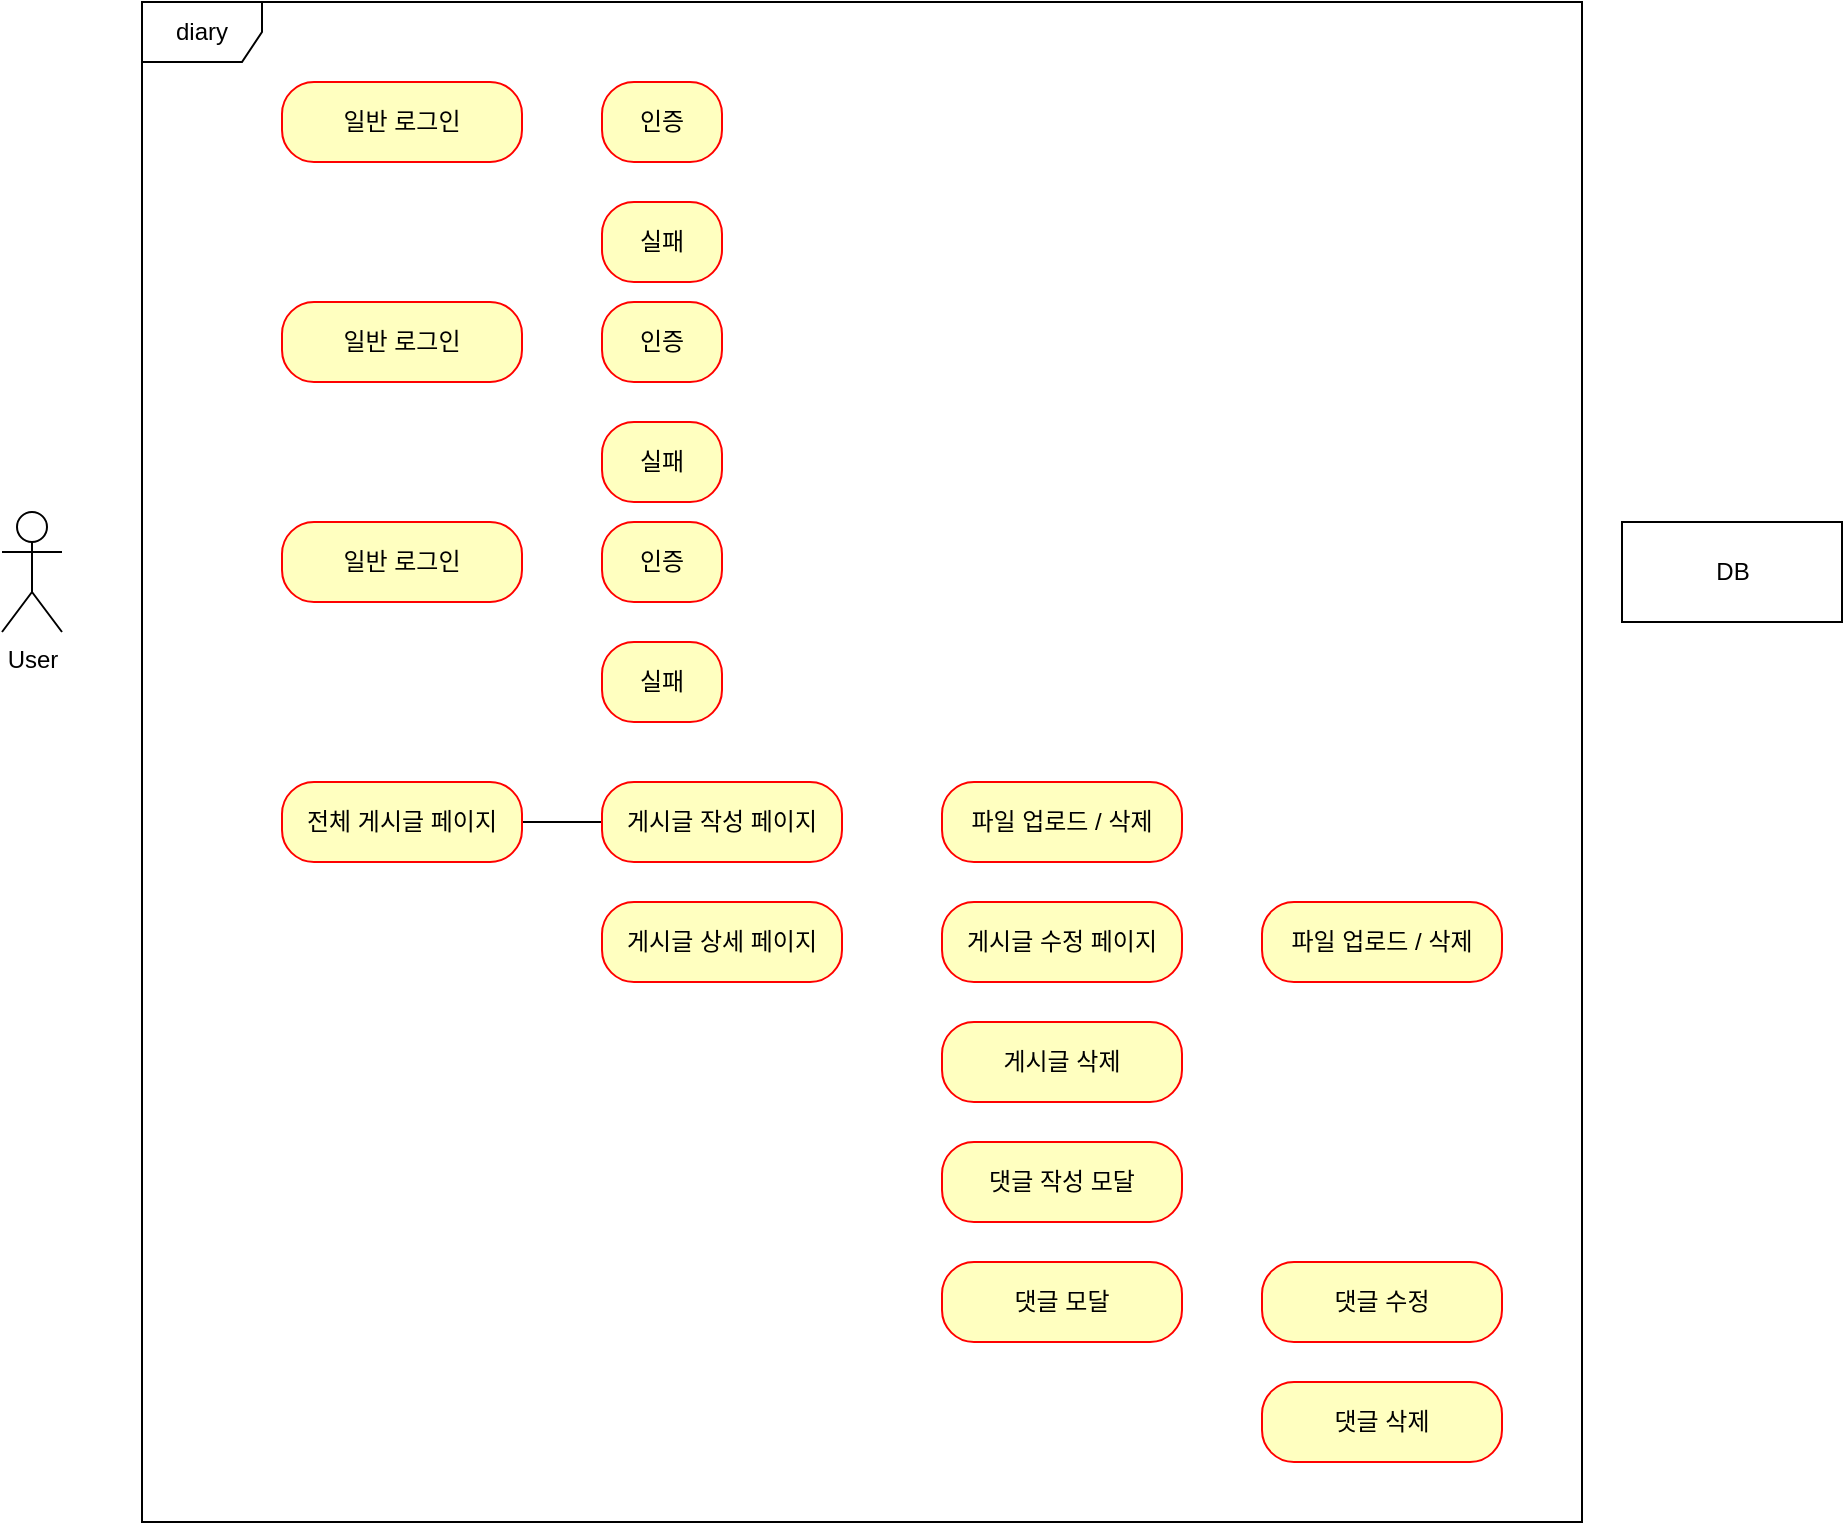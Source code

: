 <mxfile version="20.7.4" type="github">
  <diagram name="Page-1" id="b5b7bab2-c9e2-2cf4-8b2a-24fd1a2a6d21">
    <mxGraphModel dx="1434" dy="796" grid="1" gridSize="10" guides="1" tooltips="1" connect="1" arrows="1" fold="1" page="1" pageScale="1" pageWidth="827" pageHeight="1169" background="none" math="0" shadow="0">
      <root>
        <mxCell id="0" />
        <mxCell id="1" parent="0" />
        <mxCell id="xGqPFUqoX8PCgH0FYK4Y-1" value="diary" style="shape=umlFrame;whiteSpace=wrap;html=1;" vertex="1" parent="1">
          <mxGeometry x="180" y="90" width="720" height="760" as="geometry" />
        </mxCell>
        <mxCell id="xGqPFUqoX8PCgH0FYK4Y-2" value="DB" style="html=1;" vertex="1" parent="1">
          <mxGeometry x="920" y="350" width="110" height="50" as="geometry" />
        </mxCell>
        <mxCell id="xGqPFUqoX8PCgH0FYK4Y-3" value="User" style="shape=umlActor;verticalLabelPosition=bottom;verticalAlign=top;html=1;" vertex="1" parent="1">
          <mxGeometry x="110" y="345" width="30" height="60" as="geometry" />
        </mxCell>
        <mxCell id="xGqPFUqoX8PCgH0FYK4Y-6" value="일반 로그인" style="rounded=1;whiteSpace=wrap;html=1;arcSize=40;fontColor=#000000;fillColor=#ffffc0;strokeColor=#ff0000;" vertex="1" parent="1">
          <mxGeometry x="250" y="130" width="120" height="40" as="geometry" />
        </mxCell>
        <mxCell id="xGqPFUqoX8PCgH0FYK4Y-42" value="" style="edgeStyle=orthogonalEdgeStyle;rounded=0;orthogonalLoop=1;jettySize=auto;html=1;endArrow=none;endFill=0;" edge="1" parent="1" source="xGqPFUqoX8PCgH0FYK4Y-10" target="xGqPFUqoX8PCgH0FYK4Y-12">
          <mxGeometry relative="1" as="geometry" />
        </mxCell>
        <mxCell id="xGqPFUqoX8PCgH0FYK4Y-10" value="전체 게시글 페이지" style="rounded=1;whiteSpace=wrap;html=1;arcSize=40;fontColor=#000000;fillColor=#ffffc0;strokeColor=#ff0000;" vertex="1" parent="1">
          <mxGeometry x="250" y="480" width="120" height="40" as="geometry" />
        </mxCell>
        <mxCell id="xGqPFUqoX8PCgH0FYK4Y-11" value="게시글 상세 페이지" style="rounded=1;whiteSpace=wrap;html=1;arcSize=40;fontColor=#000000;fillColor=#ffffc0;strokeColor=#ff0000;" vertex="1" parent="1">
          <mxGeometry x="410" y="540" width="120" height="40" as="geometry" />
        </mxCell>
        <mxCell id="xGqPFUqoX8PCgH0FYK4Y-12" value="게시글 작성 페이지" style="rounded=1;whiteSpace=wrap;html=1;arcSize=40;fontColor=#000000;fillColor=#ffffc0;strokeColor=#ff0000;" vertex="1" parent="1">
          <mxGeometry x="410" y="480" width="120" height="40" as="geometry" />
        </mxCell>
        <mxCell id="xGqPFUqoX8PCgH0FYK4Y-13" value="게시글 수정 페이지" style="rounded=1;whiteSpace=wrap;html=1;arcSize=40;fontColor=#000000;fillColor=#ffffc0;strokeColor=#ff0000;" vertex="1" parent="1">
          <mxGeometry x="580" y="540" width="120" height="40" as="geometry" />
        </mxCell>
        <mxCell id="xGqPFUqoX8PCgH0FYK4Y-14" value="게시글 삭제" style="rounded=1;whiteSpace=wrap;html=1;arcSize=40;fontColor=#000000;fillColor=#ffffc0;strokeColor=#ff0000;" vertex="1" parent="1">
          <mxGeometry x="580" y="600" width="120" height="40" as="geometry" />
        </mxCell>
        <mxCell id="xGqPFUqoX8PCgH0FYK4Y-15" value="댓글 작성 모달" style="rounded=1;whiteSpace=wrap;html=1;arcSize=40;fontColor=#000000;fillColor=#ffffc0;strokeColor=#ff0000;" vertex="1" parent="1">
          <mxGeometry x="580" y="660" width="120" height="40" as="geometry" />
        </mxCell>
        <mxCell id="xGqPFUqoX8PCgH0FYK4Y-16" value="댓글 모달" style="rounded=1;whiteSpace=wrap;html=1;arcSize=40;fontColor=#000000;fillColor=#ffffc0;strokeColor=#ff0000;" vertex="1" parent="1">
          <mxGeometry x="580" y="720" width="120" height="40" as="geometry" />
        </mxCell>
        <mxCell id="xGqPFUqoX8PCgH0FYK4Y-17" value="댓글 수정" style="rounded=1;whiteSpace=wrap;html=1;arcSize=40;fontColor=#000000;fillColor=#ffffc0;strokeColor=#ff0000;" vertex="1" parent="1">
          <mxGeometry x="740" y="720" width="120" height="40" as="geometry" />
        </mxCell>
        <mxCell id="xGqPFUqoX8PCgH0FYK4Y-18" value="댓글 삭제" style="rounded=1;whiteSpace=wrap;html=1;arcSize=40;fontColor=#000000;fillColor=#ffffc0;strokeColor=#ff0000;" vertex="1" parent="1">
          <mxGeometry x="740" y="780" width="120" height="40" as="geometry" />
        </mxCell>
        <mxCell id="xGqPFUqoX8PCgH0FYK4Y-19" value="파일 업로드 / 삭제" style="rounded=1;whiteSpace=wrap;html=1;arcSize=40;fontColor=#000000;fillColor=#ffffc0;strokeColor=#ff0000;" vertex="1" parent="1">
          <mxGeometry x="580" y="480" width="120" height="40" as="geometry" />
        </mxCell>
        <mxCell id="xGqPFUqoX8PCgH0FYK4Y-20" value="파일 업로드 / 삭제" style="rounded=1;whiteSpace=wrap;html=1;arcSize=40;fontColor=#000000;fillColor=#ffffc0;strokeColor=#ff0000;" vertex="1" parent="1">
          <mxGeometry x="740" y="540" width="120" height="40" as="geometry" />
        </mxCell>
        <mxCell id="xGqPFUqoX8PCgH0FYK4Y-22" value="인증" style="rounded=1;whiteSpace=wrap;html=1;arcSize=40;fontColor=#000000;fillColor=#ffffc0;strokeColor=#ff0000;" vertex="1" parent="1">
          <mxGeometry x="410" y="130" width="60" height="40" as="geometry" />
        </mxCell>
        <mxCell id="xGqPFUqoX8PCgH0FYK4Y-23" value="실패" style="rounded=1;whiteSpace=wrap;html=1;arcSize=40;fontColor=#000000;fillColor=#ffffc0;strokeColor=#ff0000;" vertex="1" parent="1">
          <mxGeometry x="410" y="190" width="60" height="40" as="geometry" />
        </mxCell>
        <mxCell id="xGqPFUqoX8PCgH0FYK4Y-24" value="일반 로그인" style="rounded=1;whiteSpace=wrap;html=1;arcSize=40;fontColor=#000000;fillColor=#ffffc0;strokeColor=#ff0000;" vertex="1" parent="1">
          <mxGeometry x="250" y="240" width="120" height="40" as="geometry" />
        </mxCell>
        <mxCell id="xGqPFUqoX8PCgH0FYK4Y-25" value="인증" style="rounded=1;whiteSpace=wrap;html=1;arcSize=40;fontColor=#000000;fillColor=#ffffc0;strokeColor=#ff0000;" vertex="1" parent="1">
          <mxGeometry x="410" y="240" width="60" height="40" as="geometry" />
        </mxCell>
        <mxCell id="xGqPFUqoX8PCgH0FYK4Y-26" value="실패" style="rounded=1;whiteSpace=wrap;html=1;arcSize=40;fontColor=#000000;fillColor=#ffffc0;strokeColor=#ff0000;" vertex="1" parent="1">
          <mxGeometry x="410" y="300" width="60" height="40" as="geometry" />
        </mxCell>
        <mxCell id="xGqPFUqoX8PCgH0FYK4Y-27" value="일반 로그인" style="rounded=1;whiteSpace=wrap;html=1;arcSize=40;fontColor=#000000;fillColor=#ffffc0;strokeColor=#ff0000;" vertex="1" parent="1">
          <mxGeometry x="250" y="350" width="120" height="40" as="geometry" />
        </mxCell>
        <mxCell id="xGqPFUqoX8PCgH0FYK4Y-28" value="인증" style="rounded=1;whiteSpace=wrap;html=1;arcSize=40;fontColor=#000000;fillColor=#ffffc0;strokeColor=#ff0000;" vertex="1" parent="1">
          <mxGeometry x="410" y="350" width="60" height="40" as="geometry" />
        </mxCell>
        <mxCell id="xGqPFUqoX8PCgH0FYK4Y-29" value="실패" style="rounded=1;whiteSpace=wrap;html=1;arcSize=40;fontColor=#000000;fillColor=#ffffc0;strokeColor=#ff0000;" vertex="1" parent="1">
          <mxGeometry x="410" y="410" width="60" height="40" as="geometry" />
        </mxCell>
      </root>
    </mxGraphModel>
  </diagram>
</mxfile>
